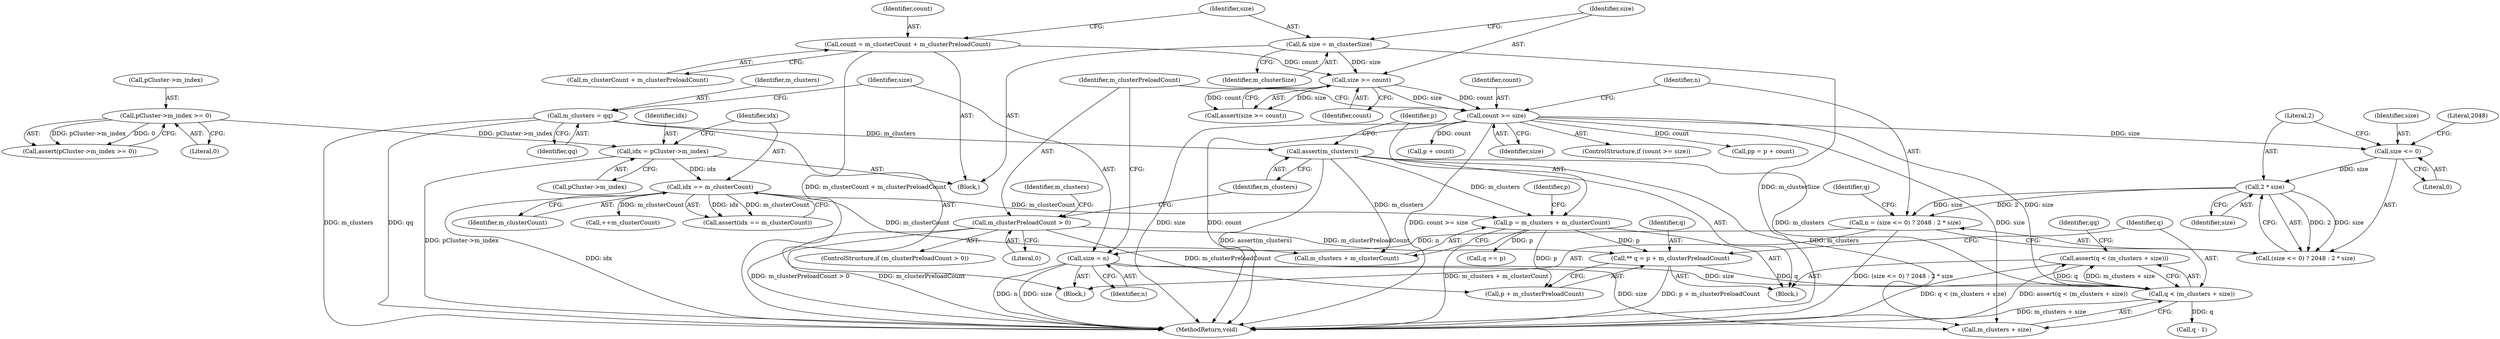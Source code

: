 digraph "1_Android_cc274e2abe8b2a6698a5c47d8aa4bb45f1f9538d@API" {
"1000211" [label="(Call,assert(q < (m_clusters + size)))"];
"1000212" [label="(Call,q < (m_clusters + size))"];
"1000206" [label="(Call,** q = p + m_clusterPreloadCount)"];
"1000190" [label="(Call,p = m_clusters + m_clusterCount)"];
"1000188" [label="(Call,assert(m_clusters))"];
"1000177" [label="(Call,m_clusters = qq)"];
"1000132" [label="(Call,idx == m_clusterCount)"];
"1000126" [label="(Call,idx = pCluster->m_index)"];
"1000106" [label="(Call,pCluster->m_index >= 0)"];
"1000184" [label="(Call,m_clusterPreloadCount > 0)"];
"1000180" [label="(Call,size = n)"];
"1000141" [label="(Call,n = (size <= 0) ? 2048 : 2 * size)"];
"1000148" [label="(Call,2 * size)"];
"1000144" [label="(Call,size <= 0)"];
"1000136" [label="(Call,count >= size)"];
"1000122" [label="(Call,size >= count)"];
"1000118" [label="(Call,& size = m_clusterSize)"];
"1000112" [label="(Call,count = m_clusterCount + m_clusterPreloadCount)"];
"1000246" [label="(Identifier,m_clusters)"];
"1000249" [label="(Call,++m_clusterCount)"];
"1000180" [label="(Call,size = n)"];
"1000141" [label="(Call,n = (size <= 0) ? 2048 : 2 * size)"];
"1000142" [label="(Identifier,n)"];
"1000138" [label="(Identifier,size)"];
"1000119" [label="(Identifier,size)"];
"1000105" [label="(Call,assert(pCluster->m_index >= 0))"];
"1000183" [label="(ControlStructure,if (m_clusterPreloadCount > 0))"];
"1000110" [label="(Literal,0)"];
"1000153" [label="(Identifier,q)"];
"1000123" [label="(Identifier,size)"];
"1000118" [label="(Call,& size = m_clusterSize)"];
"1000186" [label="(Literal,0)"];
"1000136" [label="(Call,count >= size)"];
"1000251" [label="(MethodReturn,void)"];
"1000161" [label="(Call,p + count)"];
"1000135" [label="(ControlStructure,if (count >= size))"];
"1000177" [label="(Call,m_clusters = qq)"];
"1000150" [label="(Identifier,size)"];
"1000113" [label="(Identifier,count)"];
"1000206" [label="(Call,** q = p + m_clusterPreloadCount)"];
"1000192" [label="(Call,m_clusters + m_clusterCount)"];
"1000147" [label="(Literal,2048)"];
"1000106" [label="(Call,pCluster->m_index >= 0)"];
"1000240" [label="(Call,q == p)"];
"1000185" [label="(Identifier,m_clusterPreloadCount)"];
"1000131" [label="(Call,assert(idx == m_clusterCount))"];
"1000112" [label="(Call,count = m_clusterCount + m_clusterPreloadCount)"];
"1000133" [label="(Identifier,idx)"];
"1000107" [label="(Call,pCluster->m_index)"];
"1000221" [label="(Call,q - 1)"];
"1000134" [label="(Identifier,m_clusterCount)"];
"1000211" [label="(Call,assert(q < (m_clusters + size)))"];
"1000197" [label="(Identifier,p)"];
"1000149" [label="(Literal,2)"];
"1000145" [label="(Identifier,size)"];
"1000220" [label="(Identifier,qq)"];
"1000184" [label="(Call,m_clusterPreloadCount > 0)"];
"1000122" [label="(Call,size >= count)"];
"1000187" [label="(Block,)"];
"1000189" [label="(Identifier,m_clusters)"];
"1000128" [label="(Call,pCluster->m_index)"];
"1000207" [label="(Identifier,q)"];
"1000126" [label="(Call,idx = pCluster->m_index)"];
"1000102" [label="(Block,)"];
"1000178" [label="(Identifier,m_clusters)"];
"1000132" [label="(Call,idx == m_clusterCount)"];
"1000139" [label="(Block,)"];
"1000212" [label="(Call,q < (m_clusters + size))"];
"1000214" [label="(Call,m_clusters + size)"];
"1000120" [label="(Identifier,m_clusterSize)"];
"1000137" [label="(Identifier,count)"];
"1000127" [label="(Identifier,idx)"];
"1000191" [label="(Identifier,p)"];
"1000148" [label="(Call,2 * size)"];
"1000114" [label="(Call,m_clusterCount + m_clusterPreloadCount)"];
"1000146" [label="(Literal,0)"];
"1000188" [label="(Call,assert(m_clusters))"];
"1000159" [label="(Call,pp = p + count)"];
"1000143" [label="(Call,(size <= 0) ? 2048 : 2 * size)"];
"1000181" [label="(Identifier,size)"];
"1000208" [label="(Call,p + m_clusterPreloadCount)"];
"1000121" [label="(Call,assert(size >= count))"];
"1000213" [label="(Identifier,q)"];
"1000182" [label="(Identifier,n)"];
"1000179" [label="(Identifier,qq)"];
"1000190" [label="(Call,p = m_clusters + m_clusterCount)"];
"1000124" [label="(Identifier,count)"];
"1000144" [label="(Call,size <= 0)"];
"1000211" -> "1000187"  [label="AST: "];
"1000211" -> "1000212"  [label="CFG: "];
"1000212" -> "1000211"  [label="AST: "];
"1000220" -> "1000211"  [label="CFG: "];
"1000211" -> "1000251"  [label="DDG: q < (m_clusters + size)"];
"1000211" -> "1000251"  [label="DDG: assert(q < (m_clusters + size))"];
"1000212" -> "1000211"  [label="DDG: q"];
"1000212" -> "1000211"  [label="DDG: m_clusters + size"];
"1000212" -> "1000214"  [label="CFG: "];
"1000213" -> "1000212"  [label="AST: "];
"1000214" -> "1000212"  [label="AST: "];
"1000212" -> "1000251"  [label="DDG: m_clusters + size"];
"1000206" -> "1000212"  [label="DDG: q"];
"1000188" -> "1000212"  [label="DDG: m_clusters"];
"1000180" -> "1000212"  [label="DDG: size"];
"1000136" -> "1000212"  [label="DDG: size"];
"1000212" -> "1000221"  [label="DDG: q"];
"1000206" -> "1000187"  [label="AST: "];
"1000206" -> "1000208"  [label="CFG: "];
"1000207" -> "1000206"  [label="AST: "];
"1000208" -> "1000206"  [label="AST: "];
"1000213" -> "1000206"  [label="CFG: "];
"1000206" -> "1000251"  [label="DDG: p + m_clusterPreloadCount"];
"1000190" -> "1000206"  [label="DDG: p"];
"1000184" -> "1000206"  [label="DDG: m_clusterPreloadCount"];
"1000190" -> "1000187"  [label="AST: "];
"1000190" -> "1000192"  [label="CFG: "];
"1000191" -> "1000190"  [label="AST: "];
"1000192" -> "1000190"  [label="AST: "];
"1000197" -> "1000190"  [label="CFG: "];
"1000190" -> "1000251"  [label="DDG: m_clusters + m_clusterCount"];
"1000188" -> "1000190"  [label="DDG: m_clusters"];
"1000132" -> "1000190"  [label="DDG: m_clusterCount"];
"1000190" -> "1000208"  [label="DDG: p"];
"1000190" -> "1000240"  [label="DDG: p"];
"1000188" -> "1000187"  [label="AST: "];
"1000188" -> "1000189"  [label="CFG: "];
"1000189" -> "1000188"  [label="AST: "];
"1000191" -> "1000188"  [label="CFG: "];
"1000188" -> "1000251"  [label="DDG: assert(m_clusters)"];
"1000177" -> "1000188"  [label="DDG: m_clusters"];
"1000188" -> "1000192"  [label="DDG: m_clusters"];
"1000188" -> "1000214"  [label="DDG: m_clusters"];
"1000177" -> "1000139"  [label="AST: "];
"1000177" -> "1000179"  [label="CFG: "];
"1000178" -> "1000177"  [label="AST: "];
"1000179" -> "1000177"  [label="AST: "];
"1000181" -> "1000177"  [label="CFG: "];
"1000177" -> "1000251"  [label="DDG: qq"];
"1000177" -> "1000251"  [label="DDG: m_clusters"];
"1000132" -> "1000131"  [label="AST: "];
"1000132" -> "1000134"  [label="CFG: "];
"1000133" -> "1000132"  [label="AST: "];
"1000134" -> "1000132"  [label="AST: "];
"1000131" -> "1000132"  [label="CFG: "];
"1000132" -> "1000251"  [label="DDG: idx"];
"1000132" -> "1000131"  [label="DDG: idx"];
"1000132" -> "1000131"  [label="DDG: m_clusterCount"];
"1000126" -> "1000132"  [label="DDG: idx"];
"1000132" -> "1000192"  [label="DDG: m_clusterCount"];
"1000132" -> "1000249"  [label="DDG: m_clusterCount"];
"1000126" -> "1000102"  [label="AST: "];
"1000126" -> "1000128"  [label="CFG: "];
"1000127" -> "1000126"  [label="AST: "];
"1000128" -> "1000126"  [label="AST: "];
"1000133" -> "1000126"  [label="CFG: "];
"1000126" -> "1000251"  [label="DDG: pCluster->m_index"];
"1000106" -> "1000126"  [label="DDG: pCluster->m_index"];
"1000106" -> "1000105"  [label="AST: "];
"1000106" -> "1000110"  [label="CFG: "];
"1000107" -> "1000106"  [label="AST: "];
"1000110" -> "1000106"  [label="AST: "];
"1000105" -> "1000106"  [label="CFG: "];
"1000106" -> "1000105"  [label="DDG: pCluster->m_index"];
"1000106" -> "1000105"  [label="DDG: 0"];
"1000184" -> "1000183"  [label="AST: "];
"1000184" -> "1000186"  [label="CFG: "];
"1000185" -> "1000184"  [label="AST: "];
"1000186" -> "1000184"  [label="AST: "];
"1000189" -> "1000184"  [label="CFG: "];
"1000246" -> "1000184"  [label="CFG: "];
"1000184" -> "1000251"  [label="DDG: m_clusterPreloadCount"];
"1000184" -> "1000251"  [label="DDG: m_clusterPreloadCount > 0"];
"1000184" -> "1000208"  [label="DDG: m_clusterPreloadCount"];
"1000180" -> "1000139"  [label="AST: "];
"1000180" -> "1000182"  [label="CFG: "];
"1000181" -> "1000180"  [label="AST: "];
"1000182" -> "1000180"  [label="AST: "];
"1000185" -> "1000180"  [label="CFG: "];
"1000180" -> "1000251"  [label="DDG: size"];
"1000180" -> "1000251"  [label="DDG: n"];
"1000141" -> "1000180"  [label="DDG: n"];
"1000180" -> "1000214"  [label="DDG: size"];
"1000141" -> "1000139"  [label="AST: "];
"1000141" -> "1000143"  [label="CFG: "];
"1000142" -> "1000141"  [label="AST: "];
"1000143" -> "1000141"  [label="AST: "];
"1000153" -> "1000141"  [label="CFG: "];
"1000141" -> "1000251"  [label="DDG: (size <= 0) ? 2048 : 2 * size"];
"1000148" -> "1000141"  [label="DDG: 2"];
"1000148" -> "1000141"  [label="DDG: size"];
"1000148" -> "1000143"  [label="AST: "];
"1000148" -> "1000150"  [label="CFG: "];
"1000149" -> "1000148"  [label="AST: "];
"1000150" -> "1000148"  [label="AST: "];
"1000143" -> "1000148"  [label="CFG: "];
"1000148" -> "1000143"  [label="DDG: 2"];
"1000148" -> "1000143"  [label="DDG: size"];
"1000144" -> "1000148"  [label="DDG: size"];
"1000144" -> "1000143"  [label="AST: "];
"1000144" -> "1000146"  [label="CFG: "];
"1000145" -> "1000144"  [label="AST: "];
"1000146" -> "1000144"  [label="AST: "];
"1000147" -> "1000144"  [label="CFG: "];
"1000149" -> "1000144"  [label="CFG: "];
"1000136" -> "1000144"  [label="DDG: size"];
"1000136" -> "1000135"  [label="AST: "];
"1000136" -> "1000138"  [label="CFG: "];
"1000137" -> "1000136"  [label="AST: "];
"1000138" -> "1000136"  [label="AST: "];
"1000142" -> "1000136"  [label="CFG: "];
"1000185" -> "1000136"  [label="CFG: "];
"1000136" -> "1000251"  [label="DDG: count >= size"];
"1000136" -> "1000251"  [label="DDG: size"];
"1000136" -> "1000251"  [label="DDG: count"];
"1000122" -> "1000136"  [label="DDG: count"];
"1000122" -> "1000136"  [label="DDG: size"];
"1000136" -> "1000159"  [label="DDG: count"];
"1000136" -> "1000161"  [label="DDG: count"];
"1000136" -> "1000214"  [label="DDG: size"];
"1000122" -> "1000121"  [label="AST: "];
"1000122" -> "1000124"  [label="CFG: "];
"1000123" -> "1000122"  [label="AST: "];
"1000124" -> "1000122"  [label="AST: "];
"1000121" -> "1000122"  [label="CFG: "];
"1000122" -> "1000121"  [label="DDG: size"];
"1000122" -> "1000121"  [label="DDG: count"];
"1000118" -> "1000122"  [label="DDG: size"];
"1000112" -> "1000122"  [label="DDG: count"];
"1000118" -> "1000102"  [label="AST: "];
"1000118" -> "1000120"  [label="CFG: "];
"1000119" -> "1000118"  [label="AST: "];
"1000120" -> "1000118"  [label="AST: "];
"1000123" -> "1000118"  [label="CFG: "];
"1000118" -> "1000251"  [label="DDG: m_clusterSize"];
"1000112" -> "1000102"  [label="AST: "];
"1000112" -> "1000114"  [label="CFG: "];
"1000113" -> "1000112"  [label="AST: "];
"1000114" -> "1000112"  [label="AST: "];
"1000119" -> "1000112"  [label="CFG: "];
"1000112" -> "1000251"  [label="DDG: m_clusterCount + m_clusterPreloadCount"];
}
